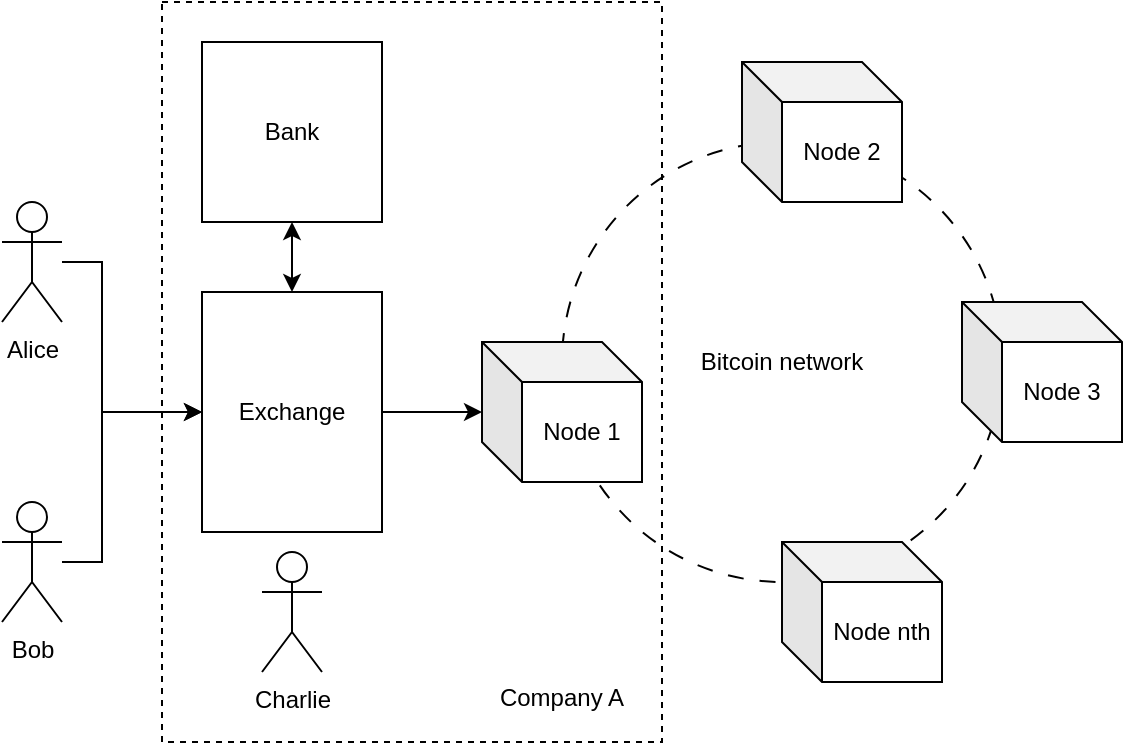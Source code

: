 <mxfile version="24.0.4" type="device">
  <diagram name="Page-1" id="GnXNXVfusdSH52J-T9fP">
    <mxGraphModel dx="700" dy="622" grid="1" gridSize="10" guides="1" tooltips="1" connect="1" arrows="1" fold="1" page="1" pageScale="1" pageWidth="827" pageHeight="1169" math="0" shadow="0">
      <root>
        <mxCell id="0" />
        <mxCell id="1" parent="0" />
        <mxCell id="89rGj8NbQxNIjhzvzKC2-15" value="Bitcoin network" style="ellipse;whiteSpace=wrap;html=1;aspect=fixed;dashed=1;dashPattern=8 8;fillColor=none;" parent="1" vertex="1">
          <mxGeometry x="430" y="140" width="220" height="220" as="geometry" />
        </mxCell>
        <mxCell id="89rGj8NbQxNIjhzvzKC2-19" value="" style="rounded=0;whiteSpace=wrap;html=1;dashed=1;fillColor=none;" parent="1" vertex="1">
          <mxGeometry x="230" y="70" width="250" height="370" as="geometry" />
        </mxCell>
        <mxCell id="89rGj8NbQxNIjhzvzKC2-23" value="" style="edgeStyle=orthogonalEdgeStyle;rounded=0;orthogonalLoop=1;jettySize=auto;html=1;entryX=0;entryY=0.5;entryDx=0;entryDy=0;" parent="1" source="89rGj8NbQxNIjhzvzKC2-4" target="89rGj8NbQxNIjhzvzKC2-11" edge="1">
          <mxGeometry relative="1" as="geometry">
            <Array as="points">
              <mxPoint x="200" y="200" />
              <mxPoint x="200" y="275" />
            </Array>
          </mxGeometry>
        </mxCell>
        <mxCell id="89rGj8NbQxNIjhzvzKC2-4" value="Alice" style="shape=umlActor;verticalLabelPosition=bottom;verticalAlign=top;html=1;outlineConnect=0;" parent="1" vertex="1">
          <mxGeometry x="150" y="170" width="30" height="60" as="geometry" />
        </mxCell>
        <mxCell id="89rGj8NbQxNIjhzvzKC2-24" value="" style="edgeStyle=orthogonalEdgeStyle;rounded=0;orthogonalLoop=1;jettySize=auto;html=1;" parent="1" source="89rGj8NbQxNIjhzvzKC2-6" target="89rGj8NbQxNIjhzvzKC2-11" edge="1">
          <mxGeometry relative="1" as="geometry">
            <Array as="points">
              <mxPoint x="200" y="350" />
              <mxPoint x="200" y="275" />
            </Array>
          </mxGeometry>
        </mxCell>
        <mxCell id="89rGj8NbQxNIjhzvzKC2-6" value="Bob" style="shape=umlActor;verticalLabelPosition=bottom;verticalAlign=top;html=1;outlineConnect=0;" parent="1" vertex="1">
          <mxGeometry x="150" y="320" width="30" height="60" as="geometry" />
        </mxCell>
        <mxCell id="89rGj8NbQxNIjhzvzKC2-7" value="Node 1" style="shape=cube;whiteSpace=wrap;html=1;boundedLbl=1;backgroundOutline=1;darkOpacity=0.05;darkOpacity2=0.1;size=20;" parent="1" vertex="1">
          <mxGeometry x="390" y="240" width="80" height="70" as="geometry" />
        </mxCell>
        <mxCell id="89rGj8NbQxNIjhzvzKC2-8" value="Charlie" style="shape=umlActor;verticalLabelPosition=bottom;verticalAlign=top;html=1;outlineConnect=0;" parent="1" vertex="1">
          <mxGeometry x="280" y="345" width="30" height="60" as="geometry" />
        </mxCell>
        <mxCell id="89rGj8NbQxNIjhzvzKC2-9" value="Node 2" style="shape=cube;whiteSpace=wrap;html=1;boundedLbl=1;backgroundOutline=1;darkOpacity=0.05;darkOpacity2=0.1;size=20;" parent="1" vertex="1">
          <mxGeometry x="520" y="100" width="80" height="70" as="geometry" />
        </mxCell>
        <mxCell id="89rGj8NbQxNIjhzvzKC2-18" value="" style="edgeStyle=orthogonalEdgeStyle;rounded=0;orthogonalLoop=1;jettySize=auto;html=1;" parent="1" source="89rGj8NbQxNIjhzvzKC2-11" target="89rGj8NbQxNIjhzvzKC2-7" edge="1">
          <mxGeometry relative="1" as="geometry" />
        </mxCell>
        <mxCell id="89rGj8NbQxNIjhzvzKC2-11" value="Exchange" style="rounded=0;whiteSpace=wrap;html=1;" parent="1" vertex="1">
          <mxGeometry x="250" y="215" width="90" height="120" as="geometry" />
        </mxCell>
        <mxCell id="89rGj8NbQxNIjhzvzKC2-12" value="Node nth" style="shape=cube;whiteSpace=wrap;html=1;boundedLbl=1;backgroundOutline=1;darkOpacity=0.05;darkOpacity2=0.1;size=20;" parent="1" vertex="1">
          <mxGeometry x="540" y="340" width="80" height="70" as="geometry" />
        </mxCell>
        <mxCell id="89rGj8NbQxNIjhzvzKC2-17" value="Node 3" style="shape=cube;whiteSpace=wrap;html=1;boundedLbl=1;backgroundOutline=1;darkOpacity=0.05;darkOpacity2=0.1;size=20;" parent="1" vertex="1">
          <mxGeometry x="630" y="220" width="80" height="70" as="geometry" />
        </mxCell>
        <mxCell id="89rGj8NbQxNIjhzvzKC2-20" value="Company A" style="rounded=0;whiteSpace=wrap;html=1;strokeColor=none;" parent="1" vertex="1">
          <mxGeometry x="390" y="405" width="80" height="25" as="geometry" />
        </mxCell>
        <mxCell id="ttMj0uAYF1qrGTsrCmSA-2" value="" style="edgeStyle=orthogonalEdgeStyle;rounded=0;orthogonalLoop=1;jettySize=auto;html=1;startArrow=classic;startFill=1;" edge="1" parent="1" source="ttMj0uAYF1qrGTsrCmSA-1" target="89rGj8NbQxNIjhzvzKC2-11">
          <mxGeometry relative="1" as="geometry" />
        </mxCell>
        <mxCell id="ttMj0uAYF1qrGTsrCmSA-1" value="Bank" style="rounded=0;whiteSpace=wrap;html=1;" vertex="1" parent="1">
          <mxGeometry x="250" y="90" width="90" height="90" as="geometry" />
        </mxCell>
      </root>
    </mxGraphModel>
  </diagram>
</mxfile>
